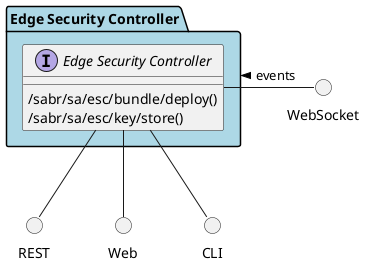@startuml



package "Edge Security Controller" #lightblue {

    interface "Edge Security Controller" as i {
    
            /sabr/sa/esc/bundle/deploy()
            /sabr/sa/esc/key/store()
    
    }
}

circle REST
circle Web
circle CLI
circle WebSocket

i -down- Web
i -down- CLI
i -down- REST
WebSocket -left- i: events >

package "Edge Security Controller" #lightblue {


}



@enduml
